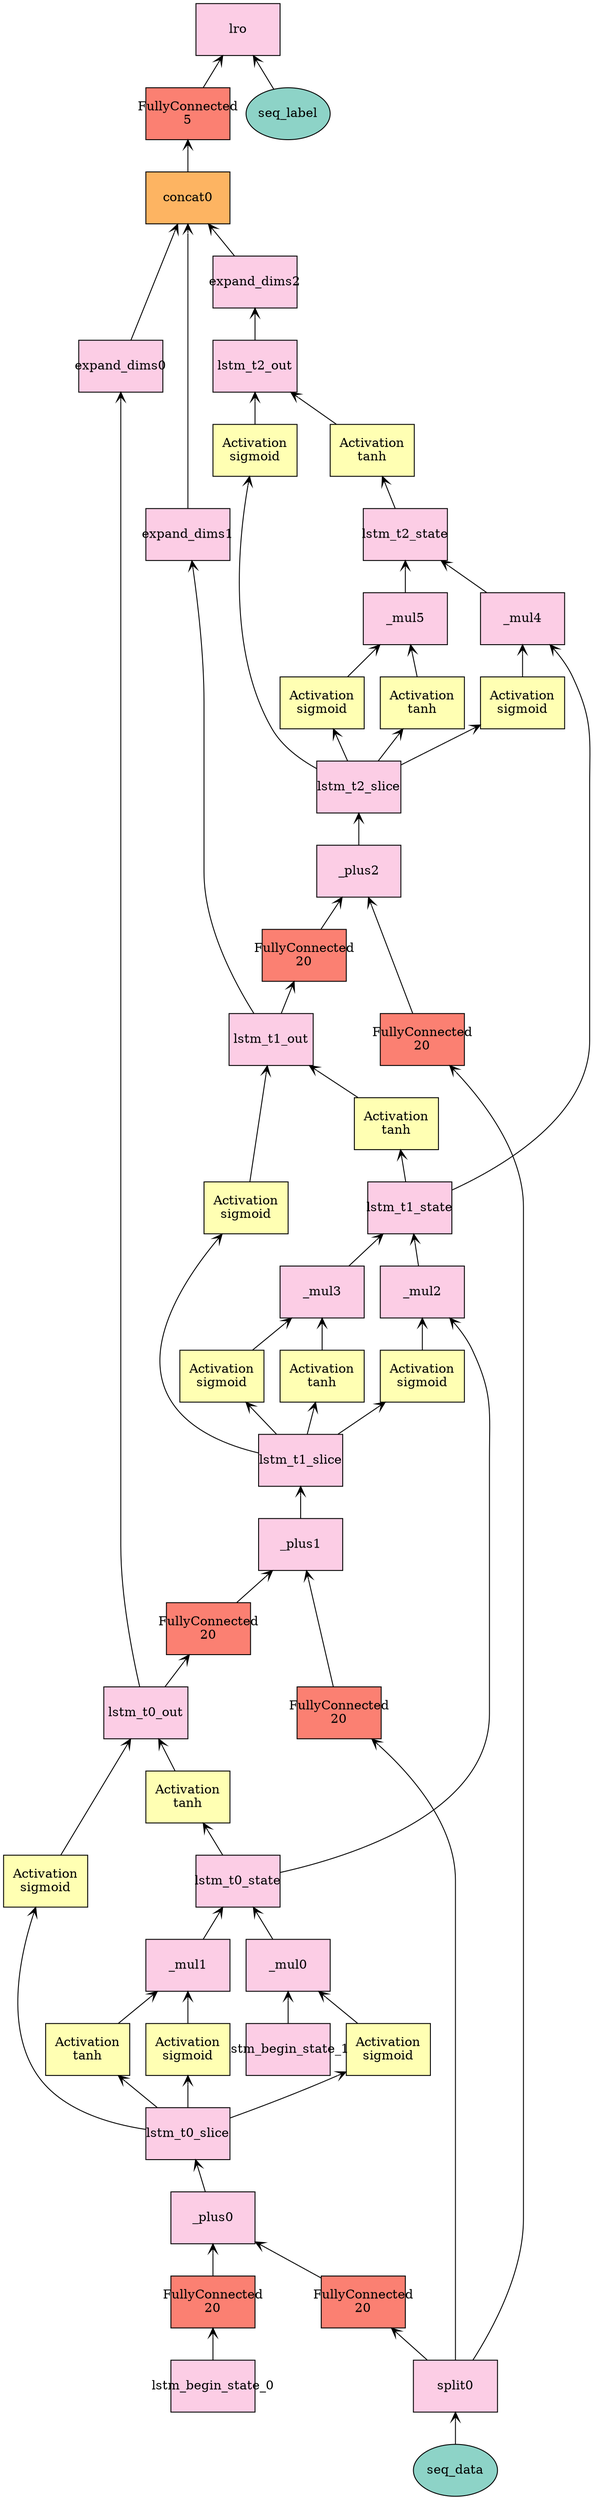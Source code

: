 digraph plot {
	seq_data [label=seq_data fillcolor="#8dd3c7" fixedsize=true height=0.8034 shape=oval style=filled width=1.3]
	split0 [label=split0 fillcolor="#fccde5" fixedsize=true height=0.8034 shape=box style=filled width=1.3]
	lstm_t0_i2h [label="FullyConnected\n20" fillcolor="#fb8072" fixedsize=true height=0.8034 shape=box style=filled width=1.3]
	lstm_begin_state_0 [label=lstm_begin_state_0 fillcolor="#fccde5" fixedsize=true height=0.8034 shape=box style=filled width=1.3]
	lstm_t0_h2h [label="FullyConnected\n20" fillcolor="#fb8072" fixedsize=true height=0.8034 shape=box style=filled width=1.3]
	_plus0 [label=_plus0 fillcolor="#fccde5" fixedsize=true height=0.8034 shape=box style=filled width=1.3]
	lstm_t0_slice [label=lstm_t0_slice fillcolor="#fccde5" fixedsize=true height=0.8034 shape=box style=filled width=1.3]
	lstm_t0_o [label="Activation\nsigmoid" fillcolor="#ffffb3" fixedsize=true height=0.8034 shape=box style=filled width=1.3]
	lstm_t0_f [label="Activation\nsigmoid" fillcolor="#ffffb3" fixedsize=true height=0.8034 shape=box style=filled width=1.3]
	lstm_begin_state_1 [label=lstm_begin_state_1 fillcolor="#fccde5" fixedsize=true height=0.8034 shape=box style=filled width=1.3]
	_mul0 [label=_mul0 fillcolor="#fccde5" fixedsize=true height=0.8034 shape=box style=filled width=1.3]
	lstm_t0_i [label="Activation\nsigmoid" fillcolor="#ffffb3" fixedsize=true height=0.8034 shape=box style=filled width=1.3]
	lstm_t0_c [label="Activation\ntanh" fillcolor="#ffffb3" fixedsize=true height=0.8034 shape=box style=filled width=1.3]
	_mul1 [label=_mul1 fillcolor="#fccde5" fixedsize=true height=0.8034 shape=box style=filled width=1.3]
	lstm_t0_state [label=lstm_t0_state fillcolor="#fccde5" fixedsize=true height=0.8034 shape=box style=filled width=1.3]
	activation0 [label="Activation\ntanh" fillcolor="#ffffb3" fixedsize=true height=0.8034 shape=box style=filled width=1.3]
	lstm_t0_out [label=lstm_t0_out fillcolor="#fccde5" fixedsize=true height=0.8034 shape=box style=filled width=1.3]
	expand_dims0 [label=expand_dims0 fillcolor="#fccde5" fixedsize=true height=0.8034 shape=box style=filled width=1.3]
	lstm_t1_i2h [label="FullyConnected\n20" fillcolor="#fb8072" fixedsize=true height=0.8034 shape=box style=filled width=1.3]
	lstm_t1_h2h [label="FullyConnected\n20" fillcolor="#fb8072" fixedsize=true height=0.8034 shape=box style=filled width=1.3]
	_plus1 [label=_plus1 fillcolor="#fccde5" fixedsize=true height=0.8034 shape=box style=filled width=1.3]
	lstm_t1_slice [label=lstm_t1_slice fillcolor="#fccde5" fixedsize=true height=0.8034 shape=box style=filled width=1.3]
	lstm_t1_o [label="Activation\nsigmoid" fillcolor="#ffffb3" fixedsize=true height=0.8034 shape=box style=filled width=1.3]
	lstm_t1_f [label="Activation\nsigmoid" fillcolor="#ffffb3" fixedsize=true height=0.8034 shape=box style=filled width=1.3]
	_mul2 [label=_mul2 fillcolor="#fccde5" fixedsize=true height=0.8034 shape=box style=filled width=1.3]
	lstm_t1_i [label="Activation\nsigmoid" fillcolor="#ffffb3" fixedsize=true height=0.8034 shape=box style=filled width=1.3]
	lstm_t1_c [label="Activation\ntanh" fillcolor="#ffffb3" fixedsize=true height=0.8034 shape=box style=filled width=1.3]
	_mul3 [label=_mul3 fillcolor="#fccde5" fixedsize=true height=0.8034 shape=box style=filled width=1.3]
	lstm_t1_state [label=lstm_t1_state fillcolor="#fccde5" fixedsize=true height=0.8034 shape=box style=filled width=1.3]
	activation1 [label="Activation\ntanh" fillcolor="#ffffb3" fixedsize=true height=0.8034 shape=box style=filled width=1.3]
	lstm_t1_out [label=lstm_t1_out fillcolor="#fccde5" fixedsize=true height=0.8034 shape=box style=filled width=1.3]
	expand_dims1 [label=expand_dims1 fillcolor="#fccde5" fixedsize=true height=0.8034 shape=box style=filled width=1.3]
	lstm_t2_i2h [label="FullyConnected\n20" fillcolor="#fb8072" fixedsize=true height=0.8034 shape=box style=filled width=1.3]
	lstm_t2_h2h [label="FullyConnected\n20" fillcolor="#fb8072" fixedsize=true height=0.8034 shape=box style=filled width=1.3]
	_plus2 [label=_plus2 fillcolor="#fccde5" fixedsize=true height=0.8034 shape=box style=filled width=1.3]
	lstm_t2_slice [label=lstm_t2_slice fillcolor="#fccde5" fixedsize=true height=0.8034 shape=box style=filled width=1.3]
	lstm_t2_o [label="Activation\nsigmoid" fillcolor="#ffffb3" fixedsize=true height=0.8034 shape=box style=filled width=1.3]
	lstm_t2_f [label="Activation\nsigmoid" fillcolor="#ffffb3" fixedsize=true height=0.8034 shape=box style=filled width=1.3]
	_mul4 [label=_mul4 fillcolor="#fccde5" fixedsize=true height=0.8034 shape=box style=filled width=1.3]
	lstm_t2_i [label="Activation\nsigmoid" fillcolor="#ffffb3" fixedsize=true height=0.8034 shape=box style=filled width=1.3]
	lstm_t2_c [label="Activation\ntanh" fillcolor="#ffffb3" fixedsize=true height=0.8034 shape=box style=filled width=1.3]
	_mul5 [label=_mul5 fillcolor="#fccde5" fixedsize=true height=0.8034 shape=box style=filled width=1.3]
	lstm_t2_state [label=lstm_t2_state fillcolor="#fccde5" fixedsize=true height=0.8034 shape=box style=filled width=1.3]
	activation2 [label="Activation\ntanh" fillcolor="#ffffb3" fixedsize=true height=0.8034 shape=box style=filled width=1.3]
	lstm_t2_out [label=lstm_t2_out fillcolor="#fccde5" fixedsize=true height=0.8034 shape=box style=filled width=1.3]
	expand_dims2 [label=expand_dims2 fillcolor="#fccde5" fixedsize=true height=0.8034 shape=box style=filled width=1.3]
	concat0 [label=concat0 fillcolor="#fdb462" fixedsize=true height=0.8034 shape=box style=filled width=1.3]
	fc1 [label="FullyConnected\n5" fillcolor="#fb8072" fixedsize=true height=0.8034 shape=box style=filled width=1.3]
	seq_label [label=seq_label fillcolor="#8dd3c7" fixedsize=true height=0.8034 shape=oval style=filled width=1.3]
	lro [label=lro fillcolor="#fccde5" fixedsize=true height=0.8034 shape=box style=filled width=1.3]
	split0 -> seq_data [arrowtail=open dir=back]
	lstm_t0_i2h -> split0 [arrowtail=open dir=back]
	lstm_t0_h2h -> lstm_begin_state_0 [arrowtail=open dir=back]
	_plus0 -> lstm_t0_i2h [arrowtail=open dir=back]
	_plus0 -> lstm_t0_h2h [arrowtail=open dir=back]
	lstm_t0_slice -> _plus0 [arrowtail=open dir=back]
	lstm_t0_o -> lstm_t0_slice [arrowtail=open dir=back]
	lstm_t0_f -> lstm_t0_slice [arrowtail=open dir=back]
	_mul0 -> lstm_t0_f [arrowtail=open dir=back]
	_mul0 -> lstm_begin_state_1 [arrowtail=open dir=back]
	lstm_t0_i -> lstm_t0_slice [arrowtail=open dir=back]
	lstm_t0_c -> lstm_t0_slice [arrowtail=open dir=back]
	_mul1 -> lstm_t0_i [arrowtail=open dir=back]
	_mul1 -> lstm_t0_c [arrowtail=open dir=back]
	lstm_t0_state -> _mul0 [arrowtail=open dir=back]
	lstm_t0_state -> _mul1 [arrowtail=open dir=back]
	activation0 -> lstm_t0_state [arrowtail=open dir=back]
	lstm_t0_out -> lstm_t0_o [arrowtail=open dir=back]
	lstm_t0_out -> activation0 [arrowtail=open dir=back]
	expand_dims0 -> lstm_t0_out [arrowtail=open dir=back]
	lstm_t1_i2h -> split0 [arrowtail=open dir=back]
	lstm_t1_h2h -> lstm_t0_out [arrowtail=open dir=back]
	_plus1 -> lstm_t1_i2h [arrowtail=open dir=back]
	_plus1 -> lstm_t1_h2h [arrowtail=open dir=back]
	lstm_t1_slice -> _plus1 [arrowtail=open dir=back]
	lstm_t1_o -> lstm_t1_slice [arrowtail=open dir=back]
	lstm_t1_f -> lstm_t1_slice [arrowtail=open dir=back]
	_mul2 -> lstm_t1_f [arrowtail=open dir=back]
	_mul2 -> lstm_t0_state [arrowtail=open dir=back]
	lstm_t1_i -> lstm_t1_slice [arrowtail=open dir=back]
	lstm_t1_c -> lstm_t1_slice [arrowtail=open dir=back]
	_mul3 -> lstm_t1_i [arrowtail=open dir=back]
	_mul3 -> lstm_t1_c [arrowtail=open dir=back]
	lstm_t1_state -> _mul2 [arrowtail=open dir=back]
	lstm_t1_state -> _mul3 [arrowtail=open dir=back]
	activation1 -> lstm_t1_state [arrowtail=open dir=back]
	lstm_t1_out -> lstm_t1_o [arrowtail=open dir=back]
	lstm_t1_out -> activation1 [arrowtail=open dir=back]
	expand_dims1 -> lstm_t1_out [arrowtail=open dir=back]
	lstm_t2_i2h -> split0 [arrowtail=open dir=back]
	lstm_t2_h2h -> lstm_t1_out [arrowtail=open dir=back]
	_plus2 -> lstm_t2_i2h [arrowtail=open dir=back]
	_plus2 -> lstm_t2_h2h [arrowtail=open dir=back]
	lstm_t2_slice -> _plus2 [arrowtail=open dir=back]
	lstm_t2_o -> lstm_t2_slice [arrowtail=open dir=back]
	lstm_t2_f -> lstm_t2_slice [arrowtail=open dir=back]
	_mul4 -> lstm_t2_f [arrowtail=open dir=back]
	_mul4 -> lstm_t1_state [arrowtail=open dir=back]
	lstm_t2_i -> lstm_t2_slice [arrowtail=open dir=back]
	lstm_t2_c -> lstm_t2_slice [arrowtail=open dir=back]
	_mul5 -> lstm_t2_i [arrowtail=open dir=back]
	_mul5 -> lstm_t2_c [arrowtail=open dir=back]
	lstm_t2_state -> _mul4 [arrowtail=open dir=back]
	lstm_t2_state -> _mul5 [arrowtail=open dir=back]
	activation2 -> lstm_t2_state [arrowtail=open dir=back]
	lstm_t2_out -> lstm_t2_o [arrowtail=open dir=back]
	lstm_t2_out -> activation2 [arrowtail=open dir=back]
	expand_dims2 -> lstm_t2_out [arrowtail=open dir=back]
	concat0 -> expand_dims0 [arrowtail=open dir=back]
	concat0 -> expand_dims1 [arrowtail=open dir=back]
	concat0 -> expand_dims2 [arrowtail=open dir=back]
	fc1 -> concat0 [arrowtail=open dir=back]
	lro -> fc1 [arrowtail=open dir=back]
	lro -> seq_label [arrowtail=open dir=back]
}
